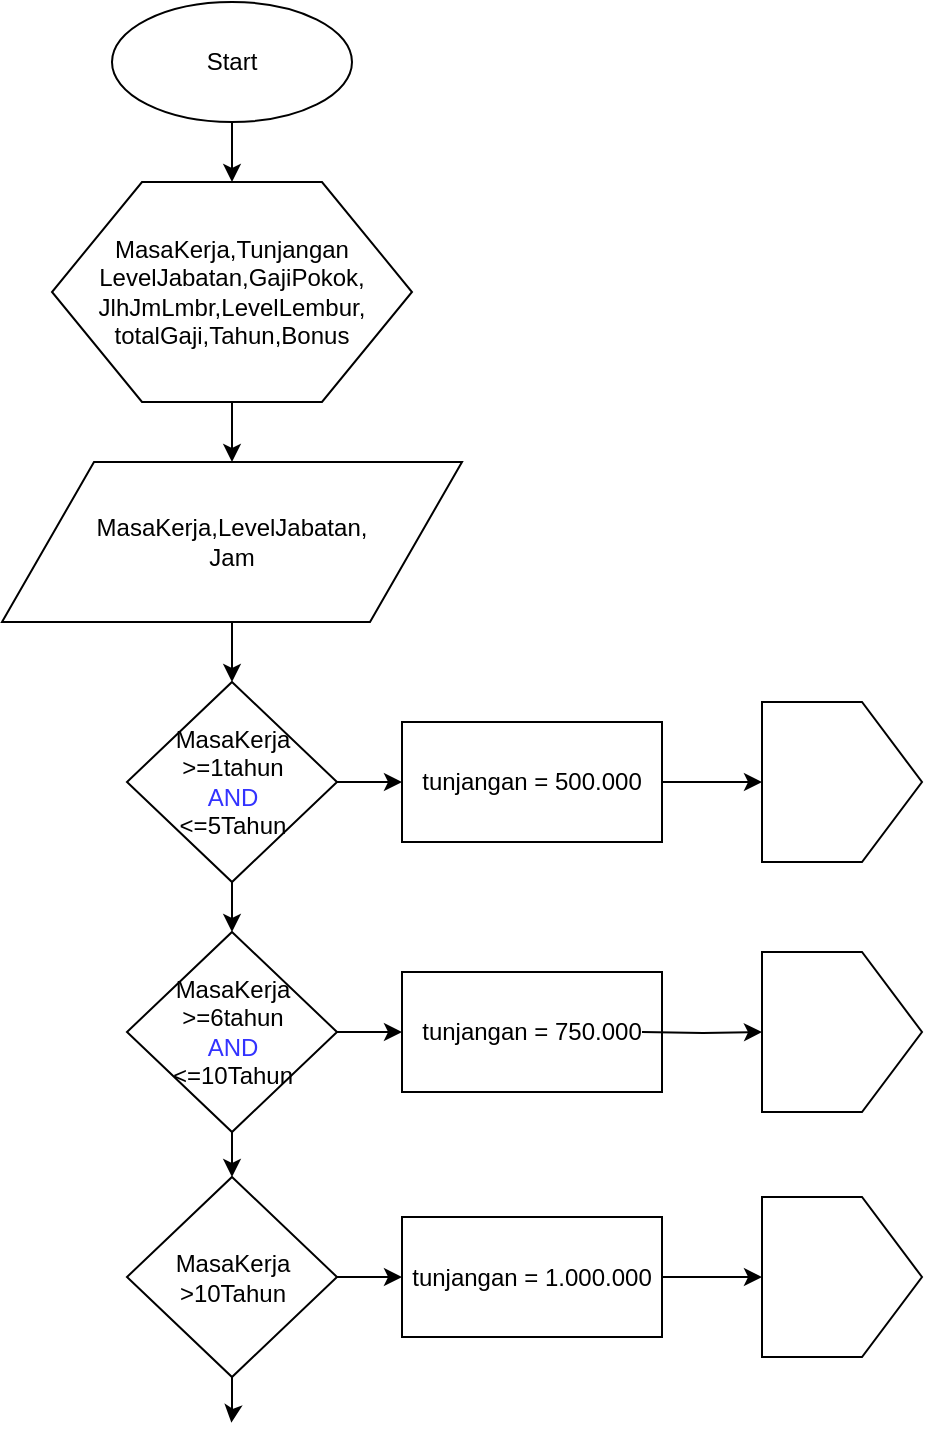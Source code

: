 <mxfile version="12.1.3" type="github" pages="2">
  <diagram id="6a731a19-8d31-9384-78a2-239565b7b9f0" name="Page-1">
    <mxGraphModel dx="712" dy="398" grid="1" gridSize="10" guides="1" tooltips="1" connect="1" arrows="1" fold="1" page="1" pageScale="1" pageWidth="3300" pageHeight="2339" background="#ffffff" math="0" shadow="0">
      <root>
        <mxCell id="0"/>
        <mxCell id="1" parent="0"/>
        <mxCell id="Qgxx7pnSmwGBrbIEIWsP-57" value="" style="edgeStyle=orthogonalEdgeStyle;rounded=0;orthogonalLoop=1;jettySize=auto;html=1;" edge="1" parent="1" source="Qgxx7pnSmwGBrbIEIWsP-55" target="Qgxx7pnSmwGBrbIEIWsP-56">
          <mxGeometry relative="1" as="geometry"/>
        </mxCell>
        <mxCell id="Qgxx7pnSmwGBrbIEIWsP-55" value="Start" style="ellipse;whiteSpace=wrap;html=1;" vertex="1" parent="1">
          <mxGeometry x="55" y="60" width="120" height="60" as="geometry"/>
        </mxCell>
        <mxCell id="Qgxx7pnSmwGBrbIEIWsP-59" value="" style="edgeStyle=orthogonalEdgeStyle;rounded=0;orthogonalLoop=1;jettySize=auto;html=1;" edge="1" parent="1" source="Qgxx7pnSmwGBrbIEIWsP-56" target="Qgxx7pnSmwGBrbIEIWsP-58">
          <mxGeometry relative="1" as="geometry"/>
        </mxCell>
        <mxCell id="Qgxx7pnSmwGBrbIEIWsP-56" value="MasaKerja,Tunjangan&lt;br&gt;LevelJabatan,GajiPokok,&lt;br&gt;JlhJmLmbr,LevelLembur,&lt;br&gt;totalGaji,Tahun,Bonus" style="shape=hexagon;perimeter=hexagonPerimeter2;whiteSpace=wrap;html=1;" vertex="1" parent="1">
          <mxGeometry x="25" y="150" width="180" height="110" as="geometry"/>
        </mxCell>
        <mxCell id="Qgxx7pnSmwGBrbIEIWsP-61" value="" style="edgeStyle=orthogonalEdgeStyle;rounded=0;orthogonalLoop=1;jettySize=auto;html=1;" edge="1" parent="1" source="Qgxx7pnSmwGBrbIEIWsP-58" target="Qgxx7pnSmwGBrbIEIWsP-60">
          <mxGeometry relative="1" as="geometry"/>
        </mxCell>
        <mxCell id="Qgxx7pnSmwGBrbIEIWsP-58" value="MasaKerja,LevelJabatan,&lt;br&gt;Jam" style="shape=parallelogram;perimeter=parallelogramPerimeter;whiteSpace=wrap;html=1;" vertex="1" parent="1">
          <mxGeometry y="290" width="230" height="80" as="geometry"/>
        </mxCell>
        <mxCell id="Qgxx7pnSmwGBrbIEIWsP-66" value="" style="edgeStyle=orthogonalEdgeStyle;rounded=0;orthogonalLoop=1;jettySize=auto;html=1;" edge="1" parent="1" source="Qgxx7pnSmwGBrbIEIWsP-60" target="Qgxx7pnSmwGBrbIEIWsP-63">
          <mxGeometry relative="1" as="geometry"/>
        </mxCell>
        <mxCell id="dYlzVkUk47u2wLpIIhUg-4" value="" style="edgeStyle=orthogonalEdgeStyle;rounded=0;orthogonalLoop=1;jettySize=auto;html=1;" edge="1" parent="1" source="Qgxx7pnSmwGBrbIEIWsP-60" target="dYlzVkUk47u2wLpIIhUg-2">
          <mxGeometry relative="1" as="geometry"/>
        </mxCell>
        <mxCell id="Qgxx7pnSmwGBrbIEIWsP-60" value="MasaKerja&lt;br&gt;&amp;gt;=1tahun&lt;br&gt;&lt;font color=&quot;#3333ff&quot;&gt;AND&lt;/font&gt;&lt;br&gt;&amp;lt;=5Tahun" style="rhombus;whiteSpace=wrap;html=1;" vertex="1" parent="1">
          <mxGeometry x="62.5" y="400" width="105" height="100" as="geometry"/>
        </mxCell>
        <mxCell id="Qgxx7pnSmwGBrbIEIWsP-65" value="" style="edgeStyle=orthogonalEdgeStyle;rounded=0;orthogonalLoop=1;jettySize=auto;html=1;" edge="1" parent="1" source="Qgxx7pnSmwGBrbIEIWsP-63" target="Qgxx7pnSmwGBrbIEIWsP-64">
          <mxGeometry relative="1" as="geometry"/>
        </mxCell>
        <mxCell id="Qgxx7pnSmwGBrbIEIWsP-63" value="tunjangan = 500.000" style="rounded=0;whiteSpace=wrap;html=1;" vertex="1" parent="1">
          <mxGeometry x="200" y="420" width="130" height="60" as="geometry"/>
        </mxCell>
        <UserObject label="" link="data:page/id,wxg3SZZf4_jRpzEFONYv" id="Qgxx7pnSmwGBrbIEIWsP-64">
          <mxCell style="shape=offPageConnector;whiteSpace=wrap;html=1;direction=north;" vertex="1" parent="1">
            <mxGeometry x="380" y="410" width="80" height="80" as="geometry"/>
          </mxCell>
        </UserObject>
        <mxCell id="dYlzVkUk47u2wLpIIhUg-1" value="" style="edgeStyle=orthogonalEdgeStyle;rounded=0;orthogonalLoop=1;jettySize=auto;html=1;" edge="1" parent="1" source="dYlzVkUk47u2wLpIIhUg-2" target="dYlzVkUk47u2wLpIIhUg-3">
          <mxGeometry relative="1" as="geometry"/>
        </mxCell>
        <mxCell id="dYlzVkUk47u2wLpIIhUg-8" value="" style="edgeStyle=orthogonalEdgeStyle;rounded=0;orthogonalLoop=1;jettySize=auto;html=1;" edge="1" parent="1" source="dYlzVkUk47u2wLpIIhUg-2" target="dYlzVkUk47u2wLpIIhUg-6">
          <mxGeometry relative="1" as="geometry"/>
        </mxCell>
        <mxCell id="dYlzVkUk47u2wLpIIhUg-2" value="MasaKerja&lt;br&gt;&amp;gt;=6tahun&lt;br&gt;&lt;font color=&quot;#3333ff&quot;&gt;AND&lt;/font&gt;&lt;br&gt;&amp;lt;=10Tahun" style="rhombus;whiteSpace=wrap;html=1;" vertex="1" parent="1">
          <mxGeometry x="62.5" y="525" width="105" height="100" as="geometry"/>
        </mxCell>
        <mxCell id="dYlzVkUk47u2wLpIIhUg-3" value="tunjangan = 750.000" style="rounded=0;whiteSpace=wrap;html=1;" vertex="1" parent="1">
          <mxGeometry x="200" y="545" width="130" height="60" as="geometry"/>
        </mxCell>
        <mxCell id="dYlzVkUk47u2wLpIIhUg-5" value="" style="edgeStyle=orthogonalEdgeStyle;rounded=0;orthogonalLoop=1;jettySize=auto;html=1;" edge="1" parent="1" source="dYlzVkUk47u2wLpIIhUg-6" target="dYlzVkUk47u2wLpIIhUg-7">
          <mxGeometry relative="1" as="geometry"/>
        </mxCell>
        <mxCell id="dYlzVkUk47u2wLpIIhUg-12" value="" style="edgeStyle=orthogonalEdgeStyle;rounded=0;orthogonalLoop=1;jettySize=auto;html=1;" edge="1" parent="1" source="dYlzVkUk47u2wLpIIhUg-6">
          <mxGeometry relative="1" as="geometry">
            <mxPoint x="114.667" y="770.317" as="targetPoint"/>
          </mxGeometry>
        </mxCell>
        <mxCell id="dYlzVkUk47u2wLpIIhUg-6" value="MasaKerja&lt;br&gt;&amp;gt;10Tahun" style="rhombus;whiteSpace=wrap;html=1;" vertex="1" parent="1">
          <mxGeometry x="62.5" y="647.5" width="105" height="100" as="geometry"/>
        </mxCell>
        <mxCell id="dYlzVkUk47u2wLpIIhUg-7" value="tunjangan = 1.000.000" style="rounded=0;whiteSpace=wrap;html=1;" vertex="1" parent="1">
          <mxGeometry x="200" y="667.5" width="130" height="60" as="geometry"/>
        </mxCell>
        <mxCell id="dYlzVkUk47u2wLpIIhUg-13" value="" style="edgeStyle=orthogonalEdgeStyle;rounded=0;orthogonalLoop=1;jettySize=auto;html=1;" edge="1" parent="1" target="dYlzVkUk47u2wLpIIhUg-14">
          <mxGeometry relative="1" as="geometry">
            <mxPoint x="320" y="575" as="sourcePoint"/>
          </mxGeometry>
        </mxCell>
        <UserObject label="" link="data:page/id,wxg3SZZf4_jRpzEFONYv" id="dYlzVkUk47u2wLpIIhUg-14">
          <mxCell style="shape=offPageConnector;whiteSpace=wrap;html=1;direction=north;" vertex="1" parent="1">
            <mxGeometry x="380" y="535" width="80" height="80" as="geometry"/>
          </mxCell>
        </UserObject>
        <mxCell id="dYlzVkUk47u2wLpIIhUg-15" value="" style="edgeStyle=orthogonalEdgeStyle;rounded=0;orthogonalLoop=1;jettySize=auto;html=1;exitX=1;exitY=0.5;exitDx=0;exitDy=0;" edge="1" parent="1" target="dYlzVkUk47u2wLpIIhUg-16" source="dYlzVkUk47u2wLpIIhUg-7">
          <mxGeometry relative="1" as="geometry">
            <mxPoint x="340" y="698" as="sourcePoint"/>
          </mxGeometry>
        </mxCell>
        <UserObject label="" link="data:page/id,wxg3SZZf4_jRpzEFONYv" id="dYlzVkUk47u2wLpIIhUg-16">
          <mxCell style="shape=offPageConnector;whiteSpace=wrap;html=1;direction=north;" vertex="1" parent="1">
            <mxGeometry x="380" y="657.5" width="80" height="80" as="geometry"/>
          </mxCell>
        </UserObject>
      </root>
    </mxGraphModel>
  </diagram>
  <diagram id="wxg3SZZf4_jRpzEFONYv" name="Page-2">
    <mxGraphModel dx="854" dy="478" grid="1" gridSize="10" guides="1" tooltips="1" connect="1" arrows="1" fold="1" page="1" pageScale="1" pageWidth="3300" pageHeight="2339" math="0" shadow="0">
      <root>
        <mxCell id="HwUOER14EXXH4MtBdWi0-0"/>
        <mxCell id="HwUOER14EXXH4MtBdWi0-1" parent="HwUOER14EXXH4MtBdWi0-0"/>
      </root>
    </mxGraphModel>
  </diagram>
</mxfile>
